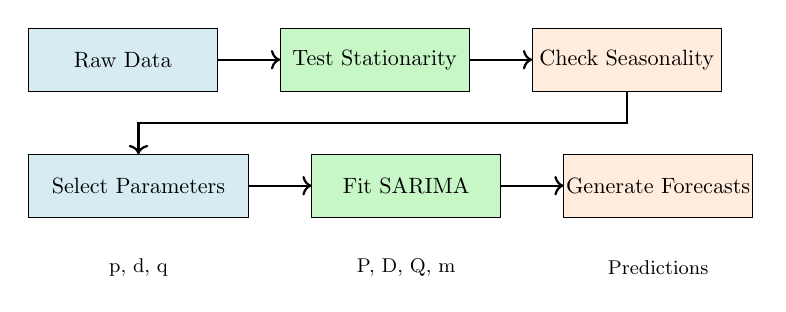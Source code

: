 \begin{tikzpicture}[scale=0.8, every node/.style={scale=0.8}]
	
	% Define colors
	\definecolor{lightblue}{RGB}{173,216,230}
	\definecolor{lightgreen}{RGB}{144,238,144}
	\definecolor{lightorange}{RGB}{255,218,185}
	
	% Simple linear flow with wider boxes
	\draw[fill=lightblue!50] (0,6) rectangle (3,7);
	\node at (1.5,6.5) {Raw Data};
	
	\draw[fill=lightgreen!50] (4,6) rectangle (7,7);
	\node at (5.5,6.5) {Test Stationarity};
	
	\draw[fill=lightorange!50] (8,6) rectangle (11,7);
	\node at (9.5,6.5) {Check Seasonality};
	
	\draw[fill=lightblue!50] (0,4) rectangle (3.5,5);
	\node at (1.75,4.5) {Select Parameters};
	
	\draw[fill=lightgreen!50] (4.5,4) rectangle (7.5,5);
	\node at (6,4.5) {Fit SARIMA};
	
	\draw[fill=lightorange!50] (8.5,4) rectangle (11.5,5);
	\node at (10,4.5) {Generate Forecasts};
	
	% Correct sequential arrows
	\draw[->, thick] (3,6.5) -- (4,6.5);
	\draw[->, thick] (7,6.5) -- (8,6.5);
	\draw[->, thick] (9.5,6) -- (9.5,5.5) -- (1.75,5.5) -- (1.75,5);
	\draw[->, thick] (3.5,4.5) -- (4.5,4.5);
	\draw[->, thick] (7.5,4.5) -- (8.5,4.5);
	
	% Labels
	\node at (1.75,3.2) {\small p, d, q};
	\node at (6,3.2) {\small P, D, Q, m};
	\node at (10,3.2) {\small Predictions};
	
\end{tikzpicture}